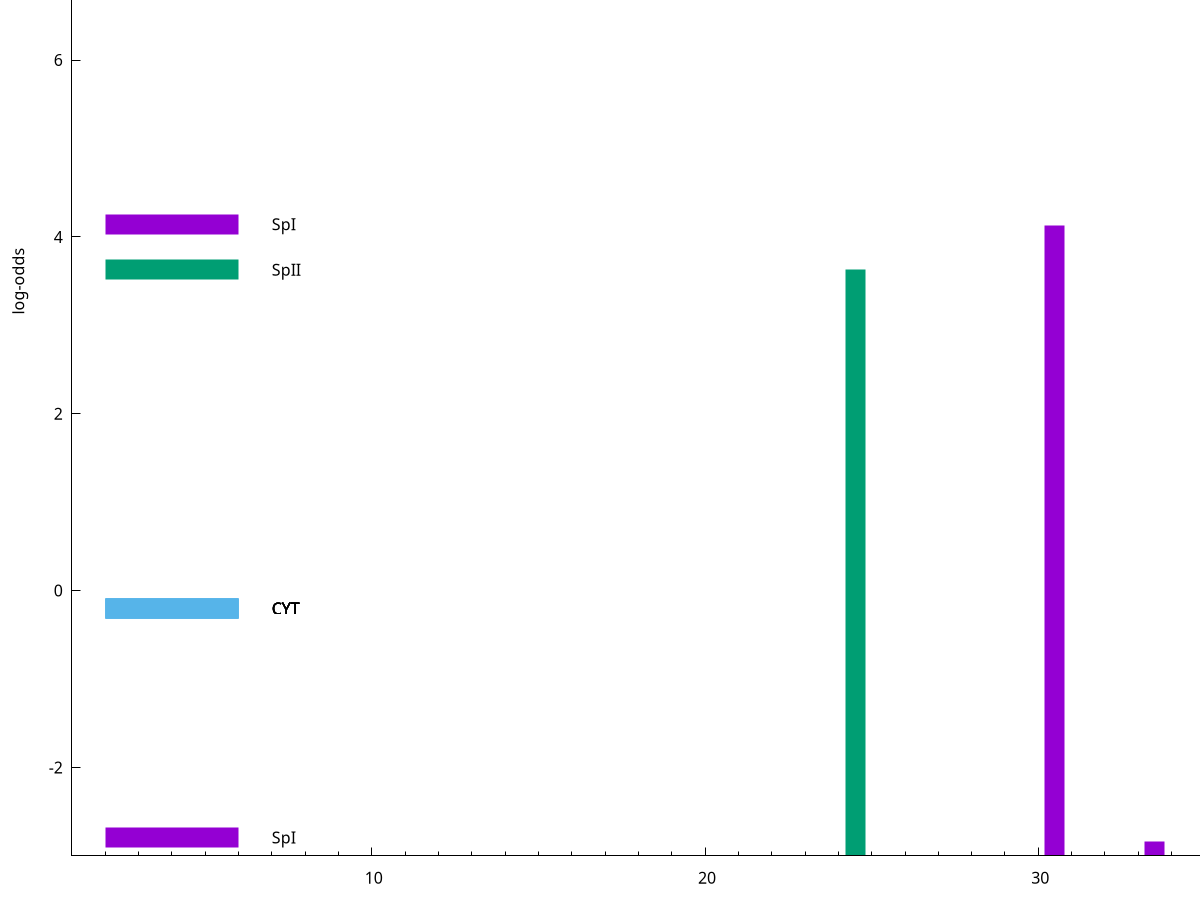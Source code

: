 set title "LipoP predictions for SRR5666568.gff"
set size 2., 1.4
set xrange [1:70] 
set mxtics 10
set yrange [-3:10]
set y2range [0:13]
set ylabel "log-odds"
set term postscript eps color solid "Helvetica" 30
set output "SRR5666568.gff280.eps"
set arrow from 2,7.02566 to 6,7.02566 nohead lt 1 lw 20
set label "SpI" at 7,7.02566
set arrow from 2,4.14169 to 6,4.14169 nohead lt 1 lw 20
set label "SpI" at 7,4.14169
set arrow from 2,3.62892 to 6,3.62892 nohead lt 2 lw 20
set label "SpII" at 7,3.62892
set arrow from 2,-0.200913 to 6,-0.200913 nohead lt 3 lw 20
set label "CYT" at 7,-0.200913
set arrow from 2,-0.200913 to 6,-0.200913 nohead lt 3 lw 20
set label "CYT" at 7,-0.200913
set arrow from 2,-0.200913 to 6,-0.200913 nohead lt 3 lw 20
set label "CYT" at 7,-0.200913
set arrow from 2,-0.200913 to 6,-0.200913 nohead lt 3 lw 20
set label "CYT" at 7,-0.200913
set arrow from 2,-0.200913 to 6,-0.200913 nohead lt 3 lw 20
set label "CYT" at 7,-0.200913
set arrow from 2,-2.79105 to 6,-2.79105 nohead lt 1 lw 20
set label "SpI" at 7,-2.79105
set arrow from 2,7.02566 to 6,7.02566 nohead lt 1 lw 20
set label "SpI" at 7,7.02566
# NOTE: The scores below are the log-odds scores with the threshold
# NOTE: subtracted (a hack to make gnuplot make the histogram all
# NOTE: look nice).
plot "-" axes x1y2 title "" with impulses lt 2 lw 20, "-" axes x1y2 title "" with impulses lt 1 lw 20
24.500000 6.628920
e
38.500000 9.864710
30.500000 7.131980
36.500000 6.761330
46.500000 0.200900
33.500000 0.160230
e
exit
